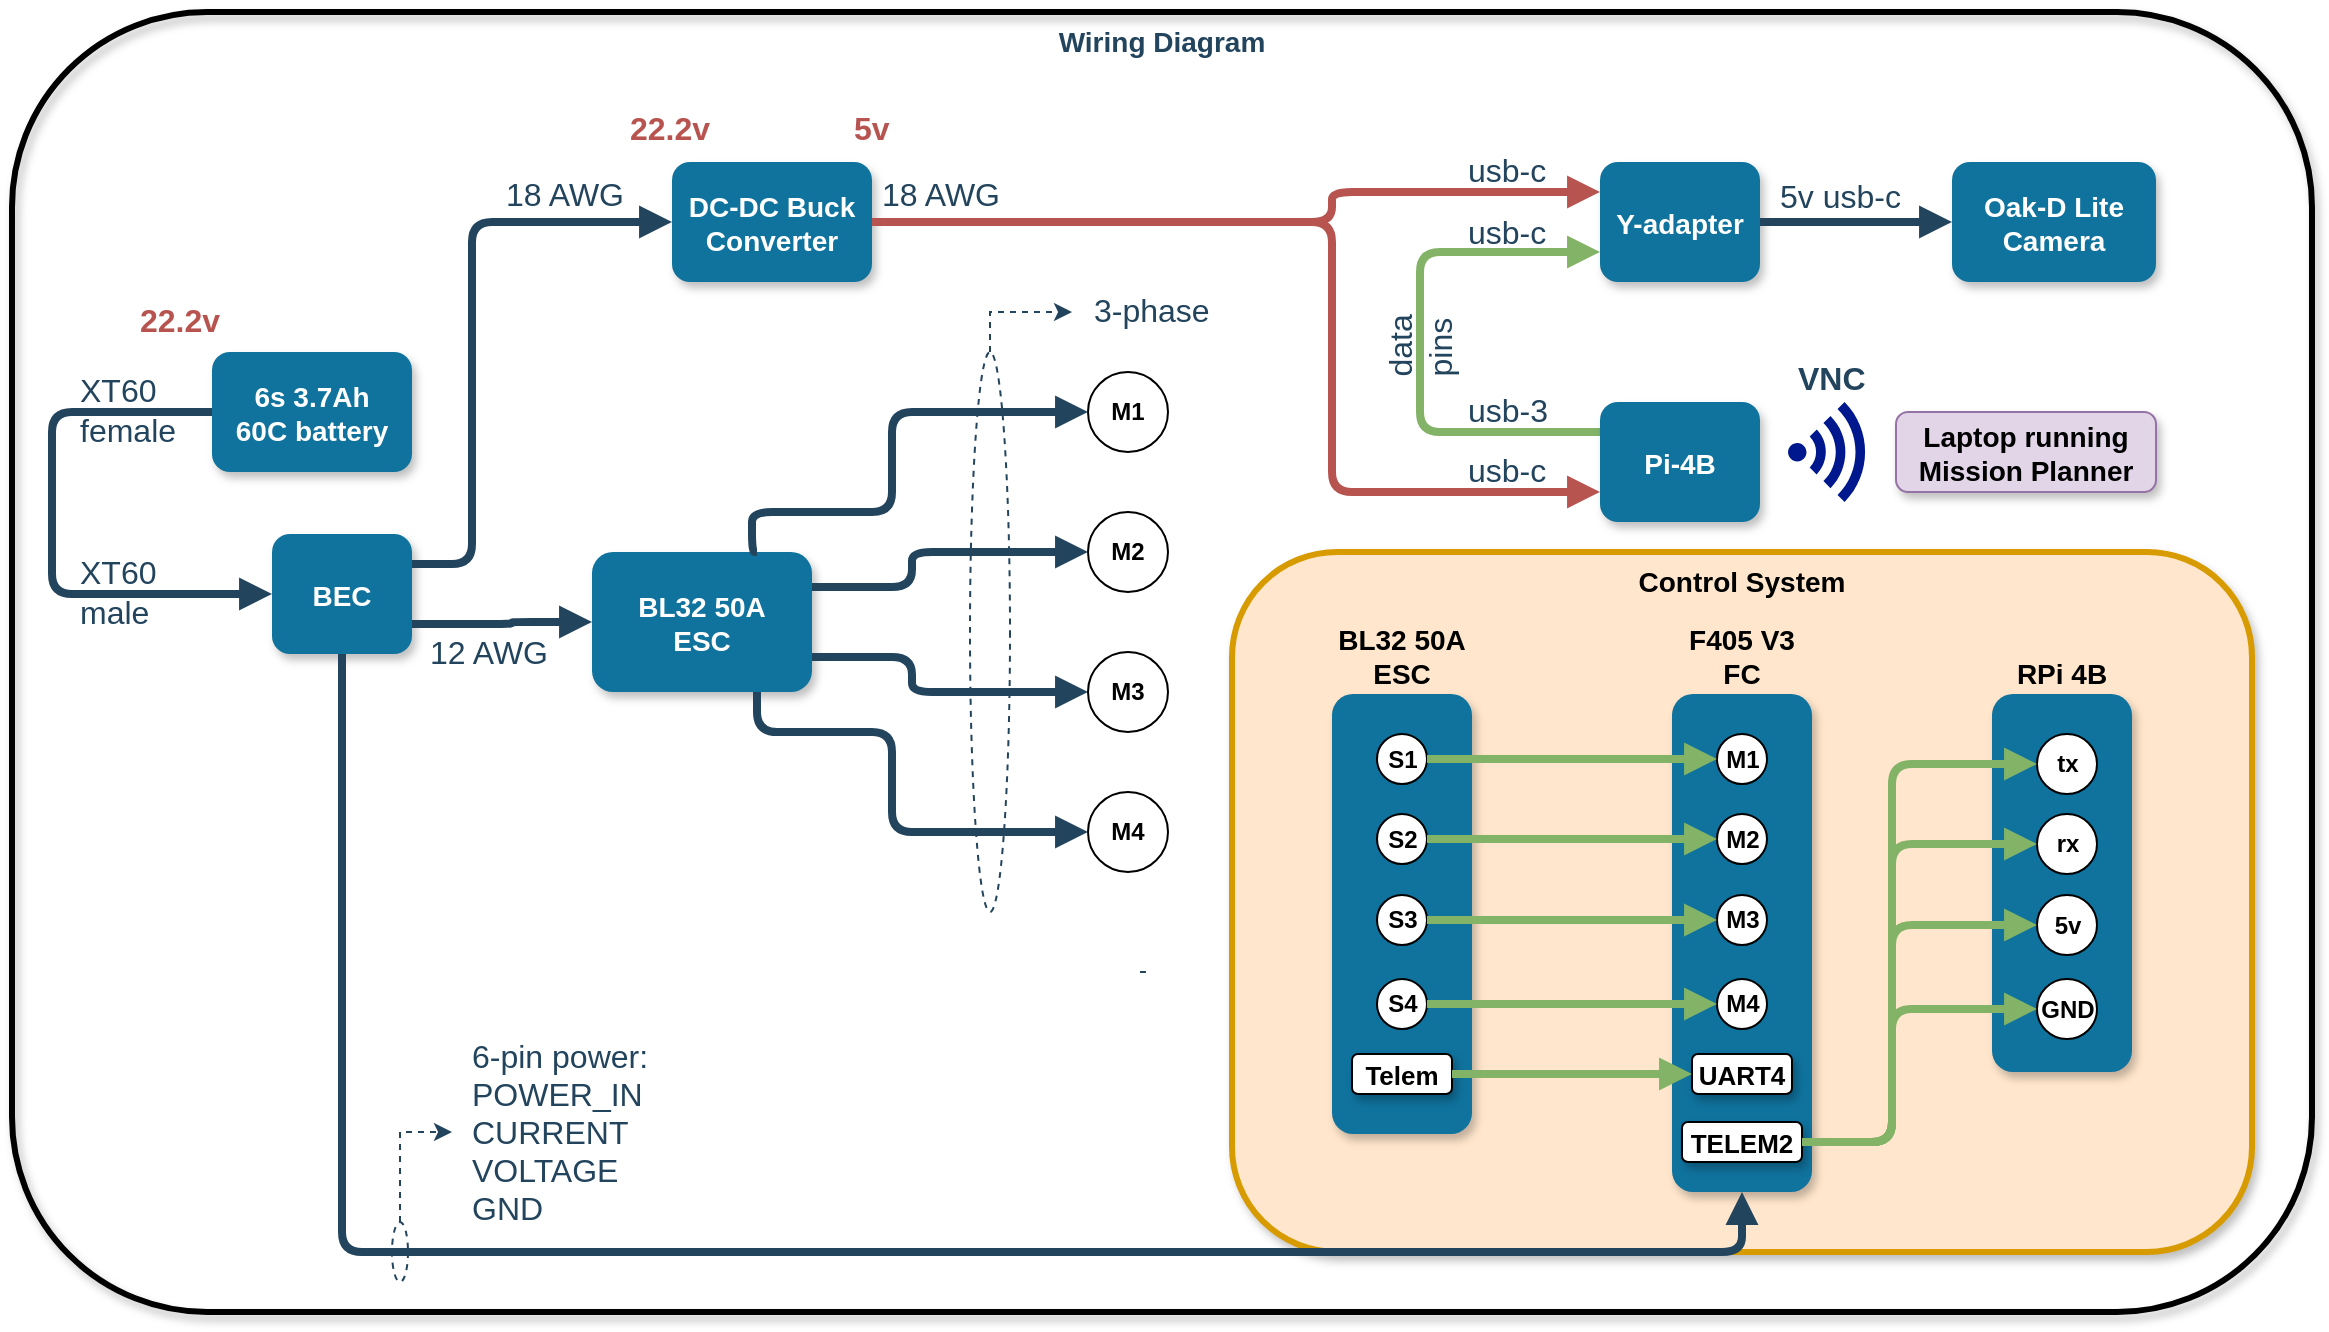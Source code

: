 <mxfile>
    <diagram name="Page-1" id="97916047-d0de-89f5-080d-49f4d83e522f">
        <mxGraphModel dx="1038" dy="535" grid="1" gridSize="10" guides="1" tooltips="1" connect="1" arrows="1" fold="1" page="1" pageScale="1.5" pageWidth="1169" pageHeight="827" background="none" math="0" shadow="0">
            <root>
                <mxCell id="0"/>
                <mxCell id="1" parent="0"/>
                <mxCell id="9Nch-Mfv7iRZc4vsGo1m-54" value="Wiring Diagram" style="rounded=1;fillColor=none;strokeColor=default;shadow=1;gradientColor=none;fontStyle=1;fontColor=#23445D;fontSize=14;strokeWidth=3;verticalAlign=top;" parent="1" vertex="1">
                    <mxGeometry x="90" y="170" width="1150" height="650" as="geometry"/>
                </mxCell>
                <mxCell id="80" value="" style="group" parent="1" vertex="1" connectable="0">
                    <mxGeometry x="700" y="440" width="510" height="350" as="geometry"/>
                </mxCell>
                <mxCell id="FAe4sGT7Xk_M7wpkX6ti-58" value="Control System" style="rounded=1;fillColor=#ffe6cc;strokeColor=#d79b00;shadow=1;fontStyle=1;fontSize=14;strokeWidth=3;verticalAlign=top;" parent="80" vertex="1">
                    <mxGeometry width="510" height="350" as="geometry"/>
                </mxCell>
                <mxCell id="FAe4sGT7Xk_M7wpkX6ti-77" value="F405 V3&#10;FC" style="rounded=1;fillColor=#10739E;strokeColor=none;shadow=1;gradientColor=none;fontStyle=1;fontColor=#000000;fontSize=14;verticalAlign=bottom;labelPosition=center;verticalLabelPosition=top;align=center;" parent="80" vertex="1">
                    <mxGeometry x="220" y="71" width="70" height="249" as="geometry"/>
                </mxCell>
                <mxCell id="FAe4sGT7Xk_M7wpkX6ti-78" value="&lt;b&gt;M1&lt;/b&gt;" style="ellipse;whiteSpace=wrap;html=1;aspect=fixed;" parent="80" vertex="1">
                    <mxGeometry x="242.5" y="91" width="25" height="25" as="geometry"/>
                </mxCell>
                <mxCell id="FAe4sGT7Xk_M7wpkX6ti-79" value="&lt;b&gt;M2&lt;/b&gt;" style="ellipse;whiteSpace=wrap;html=1;aspect=fixed;" parent="80" vertex="1">
                    <mxGeometry x="242.5" y="131" width="25" height="25" as="geometry"/>
                </mxCell>
                <mxCell id="FAe4sGT7Xk_M7wpkX6ti-80" value="&lt;b&gt;M3&lt;/b&gt;" style="ellipse;whiteSpace=wrap;html=1;aspect=fixed;" parent="80" vertex="1">
                    <mxGeometry x="242.5" y="171.5" width="25" height="25" as="geometry"/>
                </mxCell>
                <mxCell id="FAe4sGT7Xk_M7wpkX6ti-81" value="&lt;b&gt;M4&lt;/b&gt;" style="ellipse;whiteSpace=wrap;html=1;aspect=fixed;" parent="80" vertex="1">
                    <mxGeometry x="242.5" y="213.5" width="25" height="25" as="geometry"/>
                </mxCell>
                <mxCell id="FAe4sGT7Xk_M7wpkX6ti-82" value="UART4" style="rounded=1;shadow=1;fontStyle=1;fontSize=13;horizontal=1;" parent="80" vertex="1">
                    <mxGeometry x="230" y="251" width="50" height="20" as="geometry"/>
                </mxCell>
                <mxCell id="FAe4sGT7Xk_M7wpkX6ti-83" value="BL32 50A&#10;ESC" style="rounded=1;fillColor=#10739E;strokeColor=none;shadow=1;gradientColor=none;fontStyle=1;fontColor=#000000;fontSize=14;verticalAlign=bottom;labelPosition=center;verticalLabelPosition=top;align=center;" parent="80" vertex="1">
                    <mxGeometry x="50" y="71" width="70" height="220" as="geometry"/>
                </mxCell>
                <mxCell id="FAe4sGT7Xk_M7wpkX6ti-84" value="&lt;b&gt;S1&lt;/b&gt;" style="ellipse;whiteSpace=wrap;html=1;aspect=fixed;" parent="80" vertex="1">
                    <mxGeometry x="72.5" y="91" width="25" height="25" as="geometry"/>
                </mxCell>
                <mxCell id="FAe4sGT7Xk_M7wpkX6ti-85" value="&lt;b&gt;S2&lt;/b&gt;" style="ellipse;whiteSpace=wrap;html=1;aspect=fixed;" parent="80" vertex="1">
                    <mxGeometry x="72.5" y="131" width="25" height="25" as="geometry"/>
                </mxCell>
                <mxCell id="FAe4sGT7Xk_M7wpkX6ti-86" value="&lt;b&gt;S3&lt;/b&gt;" style="ellipse;whiteSpace=wrap;html=1;aspect=fixed;" parent="80" vertex="1">
                    <mxGeometry x="72.5" y="171.5" width="25" height="25" as="geometry"/>
                </mxCell>
                <mxCell id="FAe4sGT7Xk_M7wpkX6ti-87" value="&lt;b&gt;S4&lt;/b&gt;" style="ellipse;whiteSpace=wrap;html=1;aspect=fixed;" parent="80" vertex="1">
                    <mxGeometry x="72.5" y="213.5" width="25" height="25" as="geometry"/>
                </mxCell>
                <mxCell id="FAe4sGT7Xk_M7wpkX6ti-88" value="Telem" style="rounded=1;shadow=1;fontStyle=1;fontSize=13;horizontal=1;" parent="80" vertex="1">
                    <mxGeometry x="60" y="251" width="50" height="20" as="geometry"/>
                </mxCell>
                <mxCell id="FAe4sGT7Xk_M7wpkX6ti-73" value="" style="edgeStyle=elbowEdgeStyle;strokeWidth=4;endArrow=block;endFill=1;fontStyle=1;strokeColor=#82b366;entryX=0;entryY=0.5;entryDx=0;entryDy=0;fillColor=#d5e8d4;exitX=1;exitY=0.5;exitDx=0;exitDy=0;" parent="80" source="FAe4sGT7Xk_M7wpkX6ti-84" target="FAe4sGT7Xk_M7wpkX6ti-78" edge="1">
                    <mxGeometry x="-688" y="-624.5" width="100" height="100" as="geometry">
                        <mxPoint x="10" y="104" as="sourcePoint"/>
                        <mxPoint x="260" y="106" as="targetPoint"/>
                        <Array as="points">
                            <mxPoint x="120" y="91"/>
                        </Array>
                    </mxGeometry>
                </mxCell>
                <mxCell id="FAe4sGT7Xk_M7wpkX6ti-74" value="" style="edgeStyle=elbowEdgeStyle;strokeWidth=4;endArrow=block;endFill=1;fontStyle=1;strokeColor=#82b366;entryX=0;entryY=0.5;entryDx=0;entryDy=0;fillColor=#d5e8d4;exitX=1;exitY=0.5;exitDx=0;exitDy=0;" parent="80" source="FAe4sGT7Xk_M7wpkX6ti-86" target="FAe4sGT7Xk_M7wpkX6ti-80" edge="1">
                    <mxGeometry x="-688" y="-624.5" width="100" height="100" as="geometry">
                        <mxPoint x="10" y="184" as="sourcePoint"/>
                        <mxPoint x="260" y="201" as="targetPoint"/>
                        <Array as="points">
                            <mxPoint x="120" y="186"/>
                        </Array>
                    </mxGeometry>
                </mxCell>
                <mxCell id="FAe4sGT7Xk_M7wpkX6ti-75" value="" style="edgeStyle=elbowEdgeStyle;strokeWidth=4;endArrow=block;endFill=1;fontStyle=1;strokeColor=#82b366;entryX=0;entryY=0.5;entryDx=0;entryDy=0;fillColor=#d5e8d4;exitX=1;exitY=0.5;exitDx=0;exitDy=0;" parent="80" source="FAe4sGT7Xk_M7wpkX6ti-87" target="FAe4sGT7Xk_M7wpkX6ti-81" edge="1">
                    <mxGeometry x="-688" y="-624.5" width="100" height="100" as="geometry">
                        <mxPoint x="10" y="226" as="sourcePoint"/>
                        <mxPoint x="260" y="251" as="targetPoint"/>
                        <Array as="points">
                            <mxPoint x="120" y="236"/>
                        </Array>
                    </mxGeometry>
                </mxCell>
                <mxCell id="FAe4sGT7Xk_M7wpkX6ti-76" value="" style="edgeStyle=elbowEdgeStyle;strokeWidth=4;endArrow=block;endFill=1;fontStyle=1;strokeColor=#82b366;entryX=0;entryY=0.5;entryDx=0;entryDy=0;fillColor=#d5e8d4;exitX=1;exitY=0.5;exitDx=0;exitDy=0;" parent="80" source="FAe4sGT7Xk_M7wpkX6ti-85" target="FAe4sGT7Xk_M7wpkX6ti-79" edge="1">
                    <mxGeometry x="-688" y="-624.5" width="100" height="100" as="geometry">
                        <mxPoint x="10" y="144" as="sourcePoint"/>
                        <mxPoint x="260" y="151" as="targetPoint"/>
                        <Array as="points"/>
                    </mxGeometry>
                </mxCell>
                <mxCell id="FAe4sGT7Xk_M7wpkX6ti-89" value="RPi 4B" style="rounded=1;fillColor=#10739E;strokeColor=none;shadow=1;gradientColor=none;fontStyle=1;fontColor=#000000;fontSize=14;verticalAlign=bottom;labelPosition=center;verticalLabelPosition=top;align=center;" parent="80" vertex="1">
                    <mxGeometry x="380" y="71" width="70" height="189" as="geometry"/>
                </mxCell>
                <mxCell id="FAe4sGT7Xk_M7wpkX6ti-90" value="&lt;b&gt;tx&lt;/b&gt;" style="ellipse;whiteSpace=wrap;html=1;aspect=fixed;" parent="80" vertex="1">
                    <mxGeometry x="402.5" y="91" width="30" height="30" as="geometry"/>
                </mxCell>
                <mxCell id="FAe4sGT7Xk_M7wpkX6ti-91" value="&lt;b&gt;rx&lt;/b&gt;" style="ellipse;whiteSpace=wrap;html=1;aspect=fixed;" parent="80" vertex="1">
                    <mxGeometry x="402.5" y="131" width="30" height="30" as="geometry"/>
                </mxCell>
                <mxCell id="FAe4sGT7Xk_M7wpkX6ti-92" value="&lt;b&gt;5v&lt;/b&gt;" style="ellipse;whiteSpace=wrap;html=1;aspect=fixed;" parent="80" vertex="1">
                    <mxGeometry x="402.5" y="171.5" width="30" height="30" as="geometry"/>
                </mxCell>
                <mxCell id="FAe4sGT7Xk_M7wpkX6ti-93" value="&lt;b&gt;GND&lt;/b&gt;" style="ellipse;whiteSpace=wrap;html=1;aspect=fixed;" parent="80" vertex="1">
                    <mxGeometry x="402.5" y="213.5" width="30" height="30" as="geometry"/>
                </mxCell>
                <mxCell id="FAe4sGT7Xk_M7wpkX6ti-95" value="" style="edgeStyle=elbowEdgeStyle;strokeWidth=4;endArrow=block;endFill=1;fontStyle=1;strokeColor=#82b366;entryX=0;entryY=0.5;entryDx=0;entryDy=0;fillColor=#d5e8d4;exitX=1;exitY=0.5;exitDx=0;exitDy=0;" parent="80" source="FAe4sGT7Xk_M7wpkX6ti-88" target="FAe4sGT7Xk_M7wpkX6ti-82" edge="1">
                    <mxGeometry x="-688" y="-624.5" width="100" height="100" as="geometry">
                        <mxPoint x="108" y="236" as="sourcePoint"/>
                        <mxPoint x="253" y="236" as="targetPoint"/>
                        <Array as="points">
                            <mxPoint x="170" y="270"/>
                        </Array>
                    </mxGeometry>
                </mxCell>
                <mxCell id="FAe4sGT7Xk_M7wpkX6ti-96" value="TELEM2" style="rounded=1;shadow=1;fontStyle=1;fontSize=13;horizontal=1;" parent="80" vertex="1">
                    <mxGeometry x="225" y="285" width="60" height="20" as="geometry"/>
                </mxCell>
                <mxCell id="FAe4sGT7Xk_M7wpkX6ti-99" value="" style="edgeStyle=elbowEdgeStyle;strokeWidth=4;endArrow=block;endFill=1;fontStyle=1;strokeColor=#82b366;entryX=0;entryY=0.5;entryDx=0;entryDy=0;fillColor=#d5e8d4;exitX=1;exitY=0.5;exitDx=0;exitDy=0;" parent="80" source="FAe4sGT7Xk_M7wpkX6ti-96" target="FAe4sGT7Xk_M7wpkX6ti-90" edge="1">
                    <mxGeometry x="-688" y="-624.5" width="100" height="100" as="geometry">
                        <mxPoint x="120" y="271" as="sourcePoint"/>
                        <mxPoint x="240" y="271" as="targetPoint"/>
                        <Array as="points">
                            <mxPoint x="330" y="200"/>
                        </Array>
                    </mxGeometry>
                </mxCell>
                <mxCell id="FAe4sGT7Xk_M7wpkX6ti-100" value="" style="edgeStyle=elbowEdgeStyle;strokeWidth=4;endArrow=block;endFill=1;fontStyle=1;strokeColor=#82b366;entryX=0;entryY=0.5;entryDx=0;entryDy=0;fillColor=#d5e8d4;exitX=1;exitY=0.5;exitDx=0;exitDy=0;" parent="80" source="FAe4sGT7Xk_M7wpkX6ti-96" target="FAe4sGT7Xk_M7wpkX6ti-91" edge="1">
                    <mxGeometry x="-688" y="-624.5" width="100" height="100" as="geometry">
                        <mxPoint x="280" y="300" as="sourcePoint"/>
                        <mxPoint x="413" y="116" as="targetPoint"/>
                        <Array as="points">
                            <mxPoint x="330" y="220"/>
                        </Array>
                    </mxGeometry>
                </mxCell>
                <mxCell id="FAe4sGT7Xk_M7wpkX6ti-101" value="" style="edgeStyle=elbowEdgeStyle;strokeWidth=4;endArrow=block;endFill=1;fontStyle=1;strokeColor=#82b366;entryX=0;entryY=0.5;entryDx=0;entryDy=0;fillColor=#d5e8d4;exitX=1;exitY=0.5;exitDx=0;exitDy=0;" parent="80" source="FAe4sGT7Xk_M7wpkX6ti-96" target="FAe4sGT7Xk_M7wpkX6ti-92" edge="1">
                    <mxGeometry x="-688" y="-624.5" width="100" height="100" as="geometry">
                        <mxPoint x="295" y="305" as="sourcePoint"/>
                        <mxPoint x="413" y="156" as="targetPoint"/>
                        <Array as="points">
                            <mxPoint x="330" y="250"/>
                        </Array>
                    </mxGeometry>
                </mxCell>
                <mxCell id="FAe4sGT7Xk_M7wpkX6ti-102" value="" style="edgeStyle=elbowEdgeStyle;strokeWidth=4;endArrow=block;endFill=1;fontStyle=1;strokeColor=#82b366;entryX=0;entryY=0.5;entryDx=0;entryDy=0;fillColor=#d5e8d4;exitX=1;exitY=0.5;exitDx=0;exitDy=0;" parent="80" source="FAe4sGT7Xk_M7wpkX6ti-96" target="FAe4sGT7Xk_M7wpkX6ti-93" edge="1">
                    <mxGeometry x="-688" y="-624.5" width="100" height="100" as="geometry">
                        <mxPoint x="295" y="305" as="sourcePoint"/>
                        <mxPoint x="413" y="197" as="targetPoint"/>
                        <Array as="points">
                            <mxPoint x="330" y="260"/>
                        </Array>
                    </mxGeometry>
                </mxCell>
                <mxCell id="0hPKIBFiTmCVOufTVkQz-49" value="&lt;font style=&quot;font-size: 16px;&quot;&gt;XT60&lt;br&gt;female&lt;br&gt;&lt;/font&gt;" style="edgeLabel;html=1;align=left;verticalAlign=middle;resizable=0;points=[];labelBackgroundColor=none;fontColor=#23445D;" parent="1" vertex="1" connectable="0">
                    <mxGeometry x="99.995" y="305.003" as="geometry">
                        <mxPoint x="22" y="64" as="offset"/>
                    </mxGeometry>
                </mxCell>
                <mxCell id="0hPKIBFiTmCVOufTVkQz-33" value="&lt;span style=&quot;font-size: 16px;&quot;&gt;usb-c&lt;/span&gt;" style="edgeLabel;html=1;align=left;verticalAlign=middle;resizable=0;points=[];labelBackgroundColor=none;fontColor=#23445D;" parent="1" vertex="1" connectable="0">
                    <mxGeometry x="793.995" y="216.003" as="geometry">
                        <mxPoint x="22" y="64" as="offset"/>
                    </mxGeometry>
                </mxCell>
                <mxCell id="Tr897aCAvD2A82pSiaK6-78" value="&lt;span style=&quot;font-size: 16px;&quot;&gt;usb-c&lt;/span&gt;" style="edgeLabel;html=1;align=left;verticalAlign=middle;resizable=0;points=[];labelBackgroundColor=none;fontColor=#23445D;" parent="1" vertex="1" connectable="0">
                    <mxGeometry x="793.995" y="185.003" as="geometry">
                        <mxPoint x="22" y="64" as="offset"/>
                    </mxGeometry>
                </mxCell>
                <mxCell id="Tr897aCAvD2A82pSiaK6-79" value="&lt;span style=&quot;font-size: 16px;&quot;&gt;usb-3&lt;/span&gt;" style="edgeLabel;html=1;align=left;verticalAlign=middle;resizable=0;points=[];labelBackgroundColor=none;fontColor=#23445D;" parent="1" vertex="1" connectable="0">
                    <mxGeometry x="793.995" y="305.003" as="geometry">
                        <mxPoint x="22" y="64" as="offset"/>
                    </mxGeometry>
                </mxCell>
                <mxCell id="0hPKIBFiTmCVOufTVkQz-32" value="&lt;font style=&quot;font-size: 16px;&quot;&gt;22.2v&lt;/font&gt;" style="edgeLabel;html=1;align=left;verticalAlign=middle;resizable=0;points=[];labelBackgroundColor=none;fontColor=#B85450;fontStyle=1" parent="1" vertex="1" connectable="0">
                    <mxGeometry x="129.995" y="260.003" as="geometry">
                        <mxPoint x="22" y="64" as="offset"/>
                    </mxGeometry>
                </mxCell>
                <mxCell id="Tr897aCAvD2A82pSiaK6-81" value="&lt;font style=&quot;font-size: 16px;&quot;&gt;data&lt;br&gt;pins&lt;br&gt;&lt;/font&gt;" style="edgeLabel;html=1;align=left;verticalAlign=middle;resizable=0;points=[];horizontal=0;labelBackgroundColor=none;fontColor=#23445D;" parent="1" vertex="1" connectable="0">
                    <mxGeometry x="771.995" y="418.003" as="geometry">
                        <mxPoint x="22" y="64" as="offset"/>
                    </mxGeometry>
                </mxCell>
                <mxCell id="Tr897aCAvD2A82pSiaK6-80" value="&lt;span style=&quot;font-size: 16px;&quot;&gt;usb-c&lt;/span&gt;" style="edgeLabel;html=1;align=left;verticalAlign=middle;resizable=0;points=[];labelBackgroundColor=none;fontColor=#23445D;" parent="1" vertex="1" connectable="0">
                    <mxGeometry x="793.995" y="335.003" as="geometry">
                        <mxPoint x="22" y="64" as="offset"/>
                    </mxGeometry>
                </mxCell>
                <mxCell id="2" value="BEC" style="rounded=1;fillColor=#10739E;strokeColor=none;shadow=1;gradientColor=none;fontStyle=1;fontColor=#FFFFFF;fontSize=14;" parent="1" vertex="1">
                    <mxGeometry x="220" y="431" width="70" height="60" as="geometry"/>
                </mxCell>
                <mxCell id="4" value="DC-DC Buck&#10;Converter" style="rounded=1;fillColor=#10739E;strokeColor=none;shadow=1;gradientColor=none;fontStyle=1;fontColor=#FFFFFF;fontSize=14;" parent="1" vertex="1">
                    <mxGeometry x="420" y="245" width="100" height="60" as="geometry"/>
                </mxCell>
                <mxCell id="29" value="" style="edgeStyle=elbowEdgeStyle;strokeWidth=4;endArrow=block;endFill=1;fontStyle=1;strokeColor=#23445D;exitX=1;exitY=0.75;exitDx=0;exitDy=0;entryX=0;entryY=0.5;entryDx=0;entryDy=0;" parent="1" source="2" target="48" edge="1">
                    <mxGeometry x="22" y="125.5" width="100" height="100" as="geometry">
                        <mxPoint x="72" y="225.5" as="sourcePoint"/>
                        <mxPoint x="172" y="125.5" as="targetPoint"/>
                        <Array as="points">
                            <mxPoint x="340" y="500"/>
                        </Array>
                    </mxGeometry>
                </mxCell>
                <mxCell id="Tr897aCAvD2A82pSiaK6-56" value="" style="edgeStyle=elbowEdgeStyle;strokeWidth=4;endArrow=block;endFill=1;fontStyle=1;strokeColor=#23445D;entryX=0;entryY=0.5;entryDx=0;entryDy=0;exitX=1;exitY=0.25;exitDx=0;exitDy=0;" parent="1" source="2" target="4" edge="1">
                    <mxGeometry x="22" y="125.5" width="100" height="100" as="geometry">
                        <mxPoint x="290" y="450" as="sourcePoint"/>
                        <mxPoint x="410" y="365" as="targetPoint"/>
                        <Array as="points">
                            <mxPoint x="320" y="420"/>
                        </Array>
                    </mxGeometry>
                </mxCell>
                <mxCell id="Tr897aCAvD2A82pSiaK6-59" value="" style="edgeStyle=elbowEdgeStyle;strokeWidth=4;endArrow=block;endFill=1;fontStyle=1;strokeColor=#b85450;fillColor=#f8cecc;entryX=0;entryY=0.25;entryDx=0;entryDy=0;exitX=1;exitY=0.5;exitDx=0;exitDy=0;" parent="1" source="4" target="69" edge="1">
                    <mxGeometry x="22" y="95.5" width="100" height="100" as="geometry">
                        <mxPoint x="674.0" y="580" as="sourcePoint"/>
                        <mxPoint x="884.0" y="260" as="targetPoint"/>
                        <Array as="points">
                            <mxPoint x="750" y="260"/>
                        </Array>
                    </mxGeometry>
                </mxCell>
                <mxCell id="Tr897aCAvD2A82pSiaK6-62" value="" style="edgeStyle=elbowEdgeStyle;strokeWidth=4;endArrow=block;endFill=1;fontStyle=1;strokeColor=#b85450;exitX=1;exitY=0.5;exitDx=0;exitDy=0;fillColor=#f8cecc;entryX=0;entryY=0.75;entryDx=0;entryDy=0;" parent="1" source="4" target="65" edge="1">
                    <mxGeometry x="22" y="95.5" width="100" height="100" as="geometry">
                        <mxPoint x="674.0" y="580" as="sourcePoint"/>
                        <mxPoint x="884" y="420" as="targetPoint"/>
                        <Array as="points">
                            <mxPoint x="750" y="340"/>
                        </Array>
                    </mxGeometry>
                </mxCell>
                <mxCell id="Tr897aCAvD2A82pSiaK6-77" value="" style="edgeStyle=elbowEdgeStyle;strokeWidth=4;endArrow=none;endFill=0;fontStyle=1;strokeColor=#82b366;fillColor=#d5e8d4;entryX=0;entryY=0.25;entryDx=0;entryDy=0;exitX=0;exitY=0.75;exitDx=0;exitDy=0;elbow=vertical;startArrow=block;startFill=1;" parent="1" source="69" target="65" edge="1">
                    <mxGeometry x="2" y="-149.5" width="100" height="100" as="geometry">
                        <mxPoint x="884.0" y="290" as="sourcePoint"/>
                        <mxPoint x="884.0" y="380" as="targetPoint"/>
                        <Array as="points">
                            <mxPoint x="794" y="365"/>
                        </Array>
                    </mxGeometry>
                </mxCell>
                <mxCell id="0hPKIBFiTmCVOufTVkQz-47" value="6s 3.7Ah&#10;60C battery" style="rounded=1;fillColor=#10739E;strokeColor=none;shadow=1;gradientColor=none;fontStyle=1;fontColor=#FFFFFF;fontSize=14;" parent="1" vertex="1">
                    <mxGeometry x="190" y="340" width="100" height="60" as="geometry"/>
                </mxCell>
                <mxCell id="0hPKIBFiTmCVOufTVkQz-48" value="" style="edgeStyle=elbowEdgeStyle;strokeWidth=4;endArrow=block;endFill=1;fontStyle=1;strokeColor=#23445D;exitX=0;exitY=0.5;exitDx=0;exitDy=0;entryX=0;entryY=0.5;entryDx=0;entryDy=0;" parent="1" source="0hPKIBFiTmCVOufTVkQz-47" target="2" edge="1">
                    <mxGeometry x="22" y="125.5" width="100" height="100" as="geometry">
                        <mxPoint x="300" y="470" as="sourcePoint"/>
                        <mxPoint x="440" y="393" as="targetPoint"/>
                        <Array as="points">
                            <mxPoint x="110" y="420"/>
                        </Array>
                    </mxGeometry>
                </mxCell>
                <mxCell id="31" value="&lt;font style=&quot;font-size: 16px;&quot;&gt;XT60&lt;br&gt;male&lt;br&gt;&lt;/font&gt;" style="edgeLabel;html=1;align=left;verticalAlign=middle;resizable=0;points=[];labelBackgroundColor=none;fontColor=#23445D;" parent="1" vertex="1" connectable="0">
                    <mxGeometry x="99.995" y="396.003" as="geometry">
                        <mxPoint x="22" y="64" as="offset"/>
                    </mxGeometry>
                </mxCell>
                <mxCell id="42" value="" style="edgeStyle=elbowEdgeStyle;strokeWidth=4;endArrow=block;endFill=1;fontStyle=1;strokeColor=#23445D;exitX=0.5;exitY=1;exitDx=0;exitDy=0;entryX=0.5;entryY=1;entryDx=0;entryDy=0;" parent="1" source="2" target="FAe4sGT7Xk_M7wpkX6ti-77" edge="1">
                    <mxGeometry x="32" y="135.5" width="100" height="100" as="geometry">
                        <mxPoint x="300" y="500" as="sourcePoint"/>
                        <mxPoint x="854" y="680" as="targetPoint"/>
                        <Array as="points">
                            <mxPoint x="255" y="790"/>
                        </Array>
                    </mxGeometry>
                </mxCell>
                <mxCell id="43" style="edgeStyle=elbowEdgeStyle;rounded=0;orthogonalLoop=1;jettySize=auto;html=1;exitX=0.5;exitY=0;exitDx=0;exitDy=0;dashed=1;strokeColor=#23445D;fontColor=#23445D;" parent="1" source="44" edge="1">
                    <mxGeometry relative="1" as="geometry">
                        <mxPoint x="310" y="730" as="targetPoint"/>
                        <Array as="points">
                            <mxPoint x="284" y="760"/>
                        </Array>
                    </mxGeometry>
                </mxCell>
                <mxCell id="44" value="" style="ellipse;whiteSpace=wrap;html=1;strokeColor=#23445D;fillColor=none;dashed=1;fontColor=#23445D;" parent="1" vertex="1">
                    <mxGeometry x="280" y="775" width="8" height="30" as="geometry"/>
                </mxCell>
                <mxCell id="45" value="&lt;font style=&quot;font-size: 16px;&quot;&gt;6-pin power:&lt;br&gt;POWER_IN&lt;br&gt;CURRENT&lt;br&gt;VOLTAGE&lt;br&gt;GND&lt;br&gt;&lt;/font&gt;" style="edgeLabel;html=1;align=left;verticalAlign=middle;resizable=0;points=[];labelBackgroundColor=none;fontColor=#23445D;" parent="1" vertex="1" connectable="0">
                    <mxGeometry x="295.995" y="666.003" as="geometry">
                        <mxPoint x="22" y="64" as="offset"/>
                    </mxGeometry>
                </mxCell>
                <mxCell id="46" value="&lt;font style=&quot;font-size: 16px;&quot;&gt;&lt;br&gt;&lt;/font&gt;" style="edgeLabel;html=1;align=left;verticalAlign=middle;resizable=0;points=[];labelBackgroundColor=none;fontColor=#23445D;" parent="1" vertex="1" connectable="0">
                    <mxGeometry x="299.995" y="264.003" as="geometry">
                        <mxPoint x="22" y="64" as="offset"/>
                    </mxGeometry>
                </mxCell>
                <mxCell id="47" value="&lt;font style=&quot;font-size: 16px;&quot;&gt;12 AWG&lt;br&gt;&lt;/font&gt;" style="edgeLabel;html=1;align=left;verticalAlign=middle;resizable=0;points=[];labelBackgroundColor=none;fontColor=#23445D;" parent="1" vertex="1" connectable="0">
                    <mxGeometry x="274.995" y="426.003" as="geometry">
                        <mxPoint x="22" y="64" as="offset"/>
                    </mxGeometry>
                </mxCell>
                <mxCell id="48" value="BL32 50A&#10;ESC" style="rounded=1;fillColor=#10739E;strokeColor=none;shadow=1;gradientColor=none;fontStyle=1;fontColor=#FFFFFF;fontSize=14;" parent="1" vertex="1">
                    <mxGeometry x="380" y="440" width="110" height="70" as="geometry"/>
                </mxCell>
                <mxCell id="49" value="&lt;font style=&quot;font-size: 16px;&quot;&gt;18 AWG&lt;/font&gt;" style="edgeLabel;html=1;align=left;verticalAlign=middle;resizable=0;points=[];labelBackgroundColor=none;fontColor=#23445D;" parent="1" vertex="1" connectable="0">
                    <mxGeometry x="500.995" y="197.003" as="geometry">
                        <mxPoint x="22" y="64" as="offset"/>
                    </mxGeometry>
                </mxCell>
                <mxCell id="50" value="&lt;b&gt;M1&lt;/b&gt;" style="ellipse;whiteSpace=wrap;html=1;aspect=fixed;" parent="1" vertex="1">
                    <mxGeometry x="628" y="350" width="40" height="40" as="geometry"/>
                </mxCell>
                <mxCell id="51" value="&lt;b&gt;M2&lt;/b&gt;" style="ellipse;whiteSpace=wrap;html=1;aspect=fixed;" parent="1" vertex="1">
                    <mxGeometry x="628" y="420" width="40" height="40" as="geometry"/>
                </mxCell>
                <mxCell id="52" value="&lt;b&gt;M4&lt;/b&gt;" style="ellipse;whiteSpace=wrap;html=1;aspect=fixed;" parent="1" vertex="1">
                    <mxGeometry x="628" y="560" width="40" height="40" as="geometry"/>
                </mxCell>
                <mxCell id="53" value="" style="edgeStyle=orthogonalEdgeStyle;strokeWidth=4;endArrow=block;endFill=1;fontStyle=1;strokeColor=#23445D;entryX=0;entryY=0.5;entryDx=0;entryDy=0;elbow=vertical;exitX=0.75;exitY=0;exitDx=0;exitDy=0;" parent="1" source="48" target="50" edge="1">
                    <mxGeometry x="-8" y="235.5" width="100" height="100" as="geometry">
                        <mxPoint x="499" y="440" as="sourcePoint"/>
                        <mxPoint x="619" y="486" as="targetPoint"/>
                        <Array as="points">
                            <mxPoint x="460" y="440"/>
                            <mxPoint x="460" y="420"/>
                            <mxPoint x="530" y="420"/>
                            <mxPoint x="530" y="370"/>
                        </Array>
                    </mxGeometry>
                </mxCell>
                <mxCell id="54" value="" style="edgeStyle=elbowEdgeStyle;strokeWidth=4;endArrow=block;endFill=1;fontStyle=1;strokeColor=#23445D;exitX=1;exitY=0.25;exitDx=0;exitDy=0;entryX=0;entryY=0.5;entryDx=0;entryDy=0;" parent="1" source="48" target="51" edge="1">
                    <mxGeometry x="-8" y="235.5" width="100" height="100" as="geometry">
                        <mxPoint x="539" y="457.5" as="sourcePoint"/>
                        <mxPoint x="659" y="520" as="targetPoint"/>
                        <Array as="points">
                            <mxPoint x="540" y="480"/>
                        </Array>
                    </mxGeometry>
                </mxCell>
                <mxCell id="55" value="" style="edgeStyle=elbowEdgeStyle;strokeWidth=4;endArrow=block;endFill=1;fontStyle=1;strokeColor=#23445D;exitX=1;exitY=0.75;exitDx=0;exitDy=0;entryX=0;entryY=0.5;entryDx=0;entryDy=0;" parent="1" source="48" target="56" edge="1">
                    <mxGeometry x="-8" y="235.5" width="100" height="100" as="geometry">
                        <mxPoint x="539" y="492.5" as="sourcePoint"/>
                        <mxPoint x="759" y="450" as="targetPoint"/>
                        <Array as="points">
                            <mxPoint x="540" y="530"/>
                        </Array>
                    </mxGeometry>
                </mxCell>
                <mxCell id="56" value="&lt;b&gt;M3&lt;/b&gt;" style="ellipse;whiteSpace=wrap;html=1;aspect=fixed;" parent="1" vertex="1">
                    <mxGeometry x="628" y="490" width="40" height="40" as="geometry"/>
                </mxCell>
                <mxCell id="57" value="" style="edgeStyle=orthogonalEdgeStyle;strokeWidth=4;endArrow=block;endFill=1;fontStyle=1;strokeColor=#23445D;entryX=0;entryY=0.5;entryDx=0;entryDy=0;elbow=vertical;exitX=0.75;exitY=1;exitDx=0;exitDy=0;" parent="1" source="48" target="52" edge="1">
                    <mxGeometry x="-8" y="235.5" width="100" height="100" as="geometry">
                        <mxPoint x="499" y="510" as="sourcePoint"/>
                        <mxPoint x="747" y="390" as="targetPoint"/>
                        <Array as="points">
                            <mxPoint x="463" y="530"/>
                            <mxPoint x="530" y="530"/>
                            <mxPoint x="530" y="580"/>
                        </Array>
                    </mxGeometry>
                </mxCell>
                <mxCell id="58" style="edgeStyle=elbowEdgeStyle;rounded=0;orthogonalLoop=1;jettySize=auto;html=1;exitX=0.5;exitY=0;exitDx=0;exitDy=0;dashed=1;strokeColor=#23445D;fontColor=#23445D;" parent="1" source="59" edge="1">
                    <mxGeometry relative="1" as="geometry">
                        <mxPoint x="620" y="320" as="targetPoint"/>
                        <Array as="points">
                            <mxPoint x="579" y="330"/>
                        </Array>
                    </mxGeometry>
                </mxCell>
                <mxCell id="59" value="" style="ellipse;whiteSpace=wrap;html=1;strokeColor=#23445D;fillColor=none;dashed=1;fontColor=#23445D;" parent="1" vertex="1">
                    <mxGeometry x="569" y="340" width="20" height="280" as="geometry"/>
                </mxCell>
                <mxCell id="60" value="&lt;font style=&quot;font-size: 16px;&quot;&gt;3-phase&lt;/font&gt;" style="edgeLabel;html=1;align=left;verticalAlign=middle;resizable=0;points=[];labelBackgroundColor=none;fontColor=#23445D;" parent="1" vertex="1" connectable="0">
                    <mxGeometry x="606.995" y="255.003" as="geometry">
                        <mxPoint x="22" y="64" as="offset"/>
                    </mxGeometry>
                </mxCell>
                <mxCell id="61" value="&lt;font style=&quot;font-size: 16px;&quot;&gt;18 AWG&lt;br&gt;&lt;/font&gt;" style="edgeLabel;html=1;align=left;verticalAlign=middle;resizable=0;points=[];labelBackgroundColor=none;fontColor=#23445D;" parent="1" vertex="1" connectable="0">
                    <mxGeometry x="312.995" y="197.003" as="geometry">
                        <mxPoint x="22" y="64" as="offset"/>
                    </mxGeometry>
                </mxCell>
                <mxCell id="62" value="&lt;font style=&quot;font-size: 16px;&quot;&gt;5v&lt;/font&gt;" style="edgeLabel;html=1;align=left;verticalAlign=middle;resizable=0;points=[];labelBackgroundColor=none;fontColor=#B85450;fontStyle=1" parent="1" vertex="1" connectable="0">
                    <mxGeometry x="486.995" y="164.003" as="geometry">
                        <mxPoint x="22" y="64" as="offset"/>
                    </mxGeometry>
                </mxCell>
                <mxCell id="63" value="&lt;font style=&quot;font-size: 16px;&quot;&gt;22.2v&lt;/font&gt;" style="edgeLabel;html=1;align=left;verticalAlign=middle;resizable=0;points=[];labelBackgroundColor=none;fontColor=#B85450;fontStyle=1" parent="1" vertex="1" connectable="0">
                    <mxGeometry x="374.995" y="164.003" as="geometry">
                        <mxPoint x="22" y="64" as="offset"/>
                    </mxGeometry>
                </mxCell>
                <mxCell id="64" value="&lt;font style=&quot;font-size: 16px;&quot;&gt;5v usb-c&lt;/font&gt;" style="edgeLabel;html=1;align=left;verticalAlign=middle;resizable=0;points=[];labelBackgroundColor=none;fontColor=#23445D;" parent="1" vertex="1" connectable="0">
                    <mxGeometry x="949.995" y="198.003" as="geometry">
                        <mxPoint x="22" y="64" as="offset"/>
                    </mxGeometry>
                </mxCell>
                <mxCell id="65" value="Pi-4B" style="rounded=1;fillColor=#10739E;strokeColor=none;shadow=1;gradientColor=none;fontStyle=1;fontColor=#FFFFFF;fontSize=14;" parent="1" vertex="1">
                    <mxGeometry x="884" y="365" width="80" height="60" as="geometry"/>
                </mxCell>
                <mxCell id="66" value="" style="sketch=0;aspect=fixed;pointerEvents=1;shadow=0;dashed=0;html=1;strokeColor=none;labelPosition=center;verticalLabelPosition=bottom;verticalAlign=top;align=center;fillColor=#00188D;shape=mxgraph.mscae.enterprise.wireless_connection" parent="1" vertex="1">
                    <mxGeometry x="978" y="365" width="42" height="50" as="geometry"/>
                </mxCell>
                <mxCell id="67" value="Laptop running&#10;Mission Planner" style="rounded=1;fillColor=#e1d5e7;strokeColor=#9673a6;shadow=1;fontStyle=1;fontSize=14;" parent="1" vertex="1">
                    <mxGeometry x="1032" y="370" width="130" height="40" as="geometry"/>
                </mxCell>
                <mxCell id="68" value="&lt;span style=&quot;font-size: 16px;&quot;&gt;&lt;b&gt;VNC&lt;/b&gt;&lt;/span&gt;" style="edgeLabel;html=1;align=left;verticalAlign=middle;resizable=0;points=[];labelBackgroundColor=none;fontColor=#23445D;" parent="1" vertex="1" connectable="0">
                    <mxGeometry x="958.995" y="289.003" as="geometry">
                        <mxPoint x="22" y="64" as="offset"/>
                    </mxGeometry>
                </mxCell>
                <mxCell id="69" value="Y-adapter" style="rounded=1;fillColor=#10739E;strokeColor=none;shadow=1;gradientColor=none;fontStyle=1;fontColor=#FFFFFF;fontSize=14;" parent="1" vertex="1">
                    <mxGeometry x="884" y="245" width="80" height="60" as="geometry"/>
                </mxCell>
                <mxCell id="70" value="Oak-D Lite&#10;Camera" style="rounded=1;fillColor=#10739E;strokeColor=none;shadow=1;gradientColor=none;fontStyle=1;fontColor=#FFFFFF;fontSize=14;" parent="1" vertex="1">
                    <mxGeometry x="1060" y="245" width="102" height="60" as="geometry"/>
                </mxCell>
                <mxCell id="71" value="" style="edgeStyle=elbowEdgeStyle;strokeWidth=4;endArrow=block;endFill=1;fontStyle=1;strokeColor=#23445D;exitX=1;exitY=0.5;exitDx=0;exitDy=0;entryX=0;entryY=0.5;entryDx=0;entryDy=0;" parent="1" source="69" target="70" edge="1">
                    <mxGeometry x="2" y="-269.5" width="100" height="100" as="geometry">
                        <mxPoint x="456" y="165" as="sourcePoint"/>
                        <mxPoint x="574" y="165" as="targetPoint"/>
                    </mxGeometry>
                </mxCell>
                <mxCell id="77" value="" style="edgeStyle=elbowEdgeStyle;rounded=0;orthogonalLoop=1;jettySize=auto;html=1;dashed=1;strokeColor=#23445D;fontColor=#23445D;endArrow=none;" parent="1" edge="1">
                    <mxGeometry relative="1" as="geometry">
                        <mxPoint x="656.981" y="650" as="targetPoint"/>
                        <Array as="points"/>
                        <mxPoint x="654" y="650" as="sourcePoint"/>
                    </mxGeometry>
                </mxCell>
            </root>
        </mxGraphModel>
    </diagram>
</mxfile>